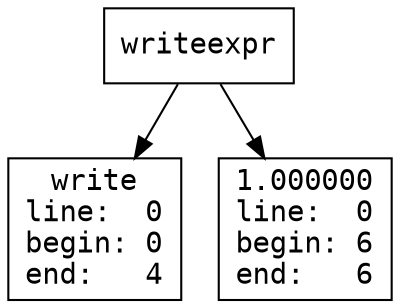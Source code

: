 digraph "parser"
{                                                              
  node [fontname = courier, shape = box, colorscheme = paired6]
  edge [fontname = courier]                                    
 2 [label="writeexpr" ]
 2 -> 1
 1 [label="write\nline:  0\nbegin: 0\nend:   4" ]
 2 -> 0
 0 [label="1.000000\nline:  0\nbegin: 6\nend:   6" ]
}
